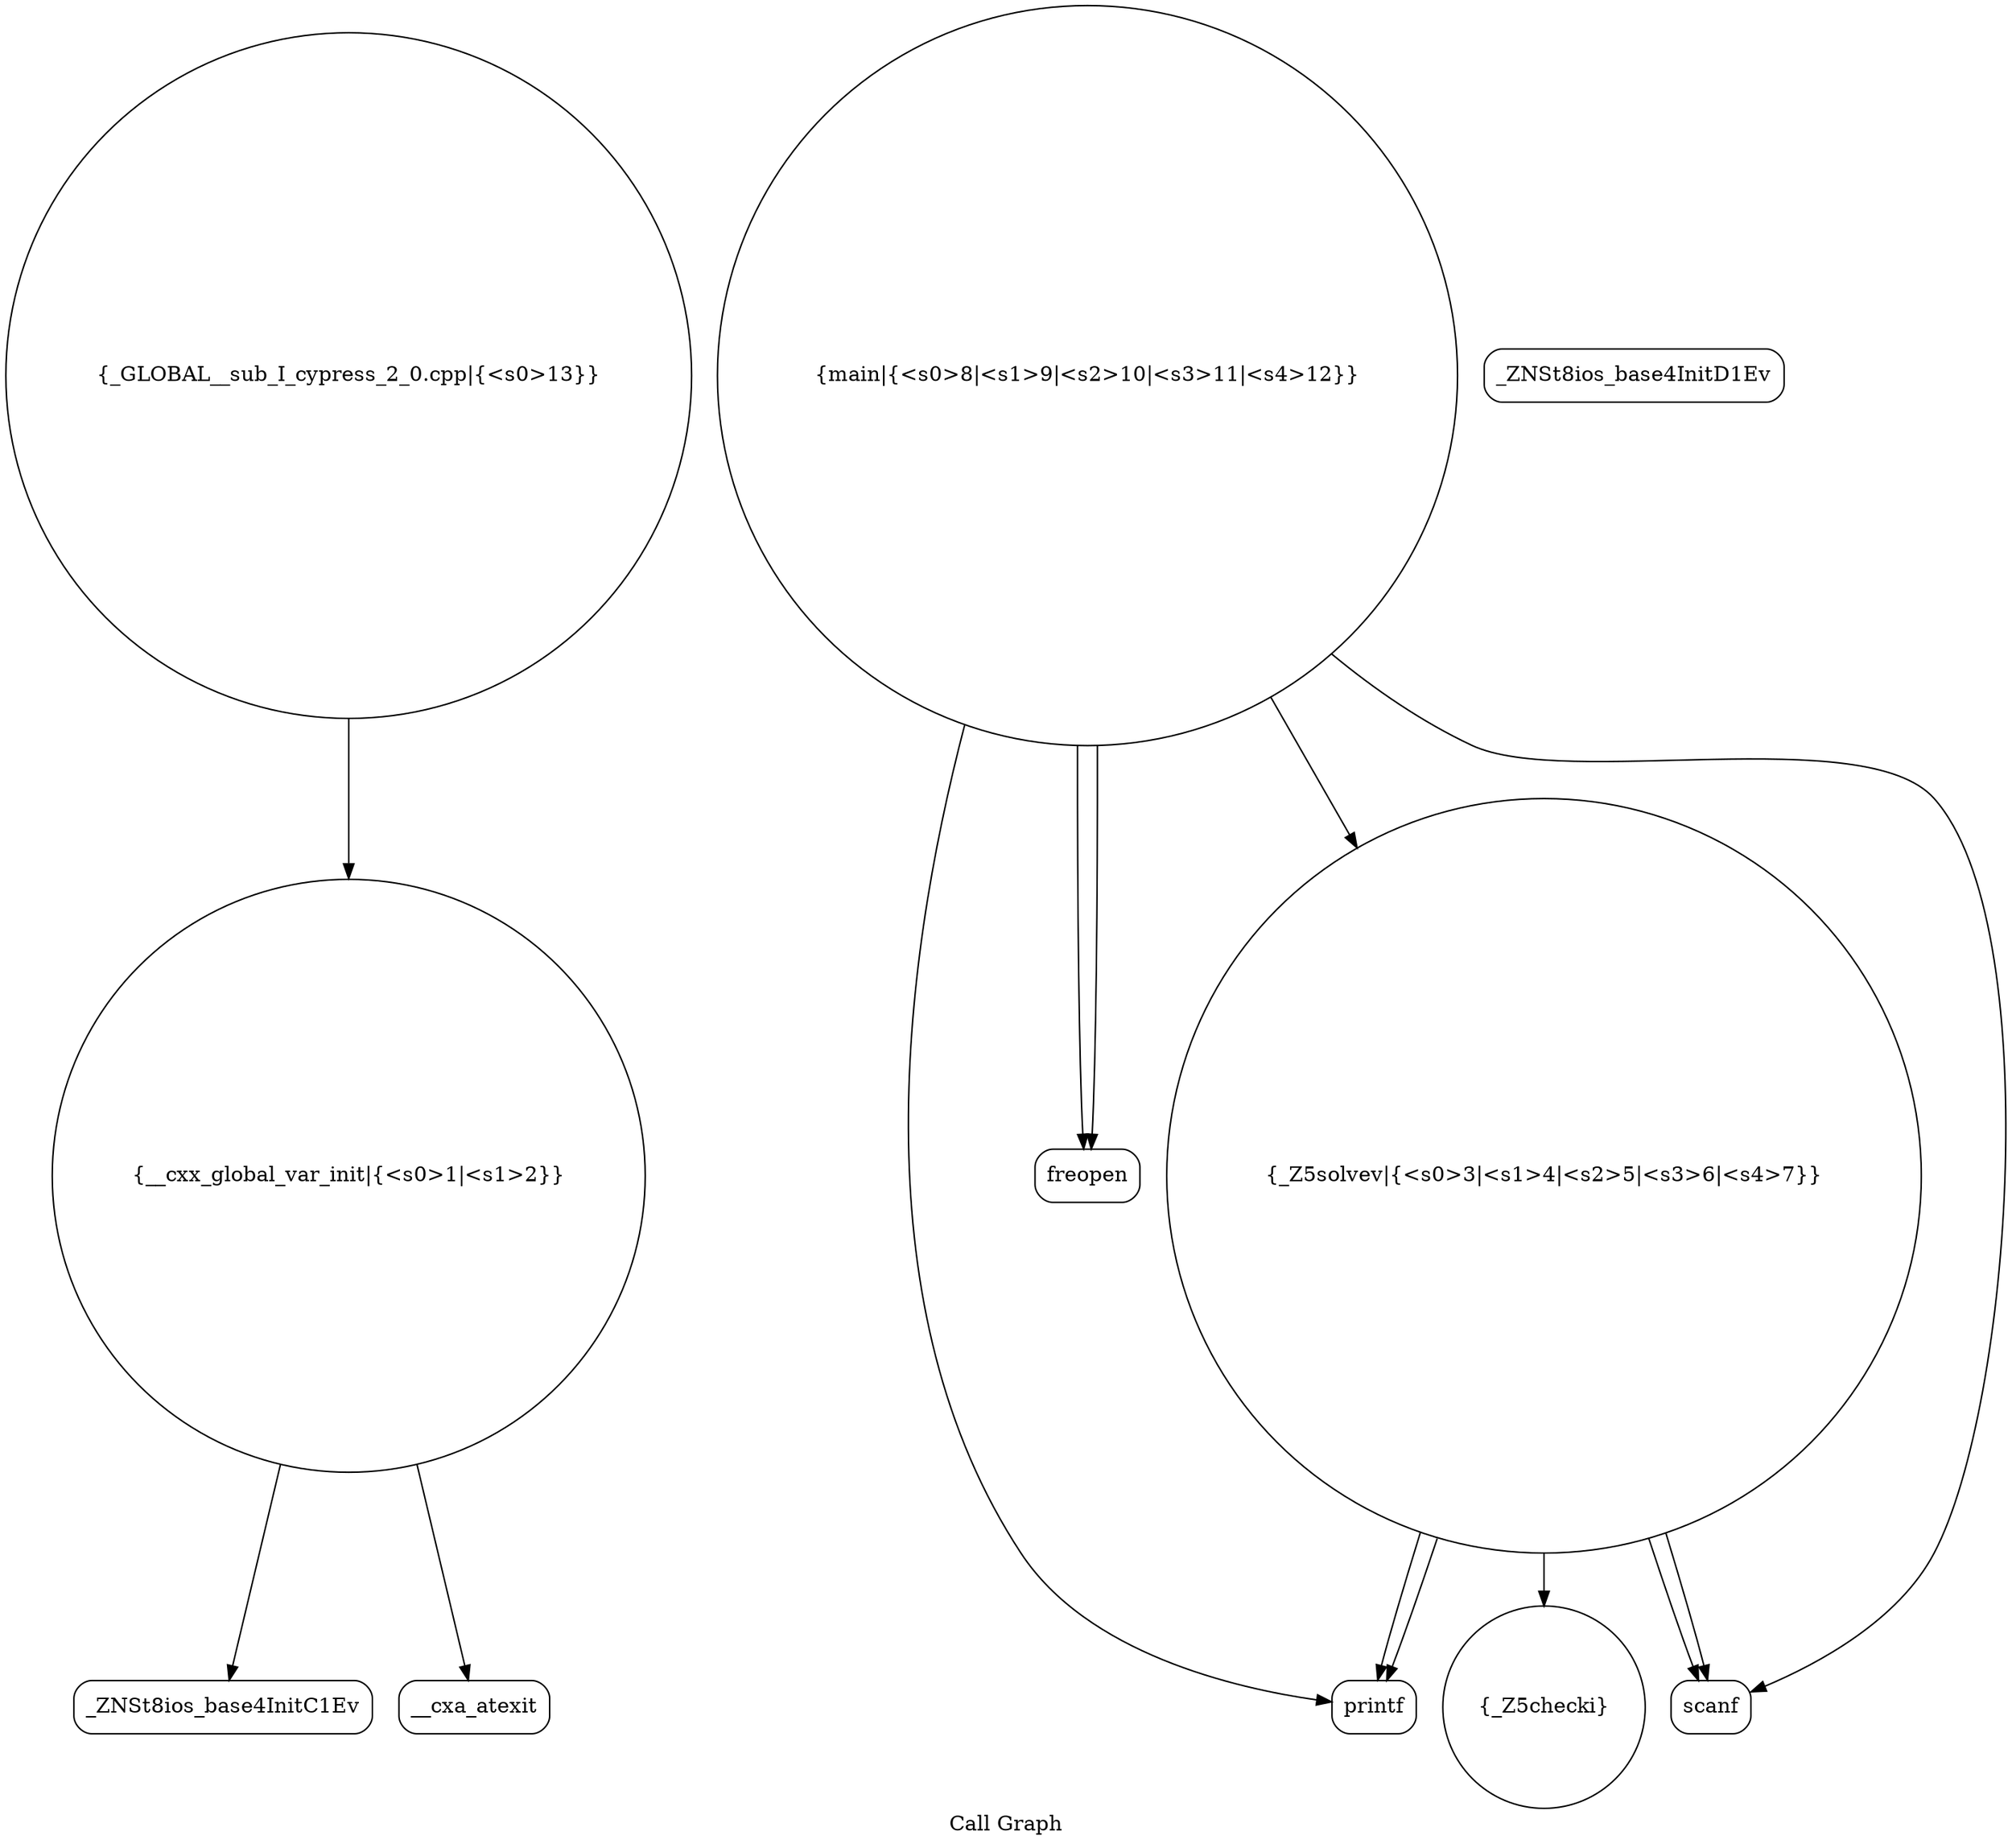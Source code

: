 digraph "Call Graph" {
	label="Call Graph";

	Node0x55b4fdc0c240 [shape=record,shape=circle,label="{__cxx_global_var_init|{<s0>1|<s1>2}}"];
	Node0x55b4fdc0c240:s0 -> Node0x55b4fdc0c6d0[color=black];
	Node0x55b4fdc0c240:s1 -> Node0x55b4fdc0c7d0[color=black];
	Node0x55b4fdc0c9d0 [shape=record,shape=Mrecord,label="{printf}"];
	Node0x55b4fdc0c750 [shape=record,shape=Mrecord,label="{_ZNSt8ios_base4InitD1Ev}"];
	Node0x55b4fdc0cad0 [shape=record,shape=Mrecord,label="{freopen}"];
	Node0x55b4fdc0c850 [shape=record,shape=circle,label="{_Z5checki}"];
	Node0x55b4fdc0c950 [shape=record,shape=Mrecord,label="{scanf}"];
	Node0x55b4fdc0c6d0 [shape=record,shape=Mrecord,label="{_ZNSt8ios_base4InitC1Ev}"];
	Node0x55b4fdc0ca50 [shape=record,shape=circle,label="{main|{<s0>8|<s1>9|<s2>10|<s3>11|<s4>12}}"];
	Node0x55b4fdc0ca50:s0 -> Node0x55b4fdc0cad0[color=black];
	Node0x55b4fdc0ca50:s1 -> Node0x55b4fdc0cad0[color=black];
	Node0x55b4fdc0ca50:s2 -> Node0x55b4fdc0c950[color=black];
	Node0x55b4fdc0ca50:s3 -> Node0x55b4fdc0c9d0[color=black];
	Node0x55b4fdc0ca50:s4 -> Node0x55b4fdc0c8d0[color=black];
	Node0x55b4fdc0c7d0 [shape=record,shape=Mrecord,label="{__cxa_atexit}"];
	Node0x55b4fdc0cb50 [shape=record,shape=circle,label="{_GLOBAL__sub_I_cypress_2_0.cpp|{<s0>13}}"];
	Node0x55b4fdc0cb50:s0 -> Node0x55b4fdc0c240[color=black];
	Node0x55b4fdc0c8d0 [shape=record,shape=circle,label="{_Z5solvev|{<s0>3|<s1>4|<s2>5|<s3>6|<s4>7}}"];
	Node0x55b4fdc0c8d0:s0 -> Node0x55b4fdc0c950[color=black];
	Node0x55b4fdc0c8d0:s1 -> Node0x55b4fdc0c950[color=black];
	Node0x55b4fdc0c8d0:s2 -> Node0x55b4fdc0c850[color=black];
	Node0x55b4fdc0c8d0:s3 -> Node0x55b4fdc0c9d0[color=black];
	Node0x55b4fdc0c8d0:s4 -> Node0x55b4fdc0c9d0[color=black];
}
